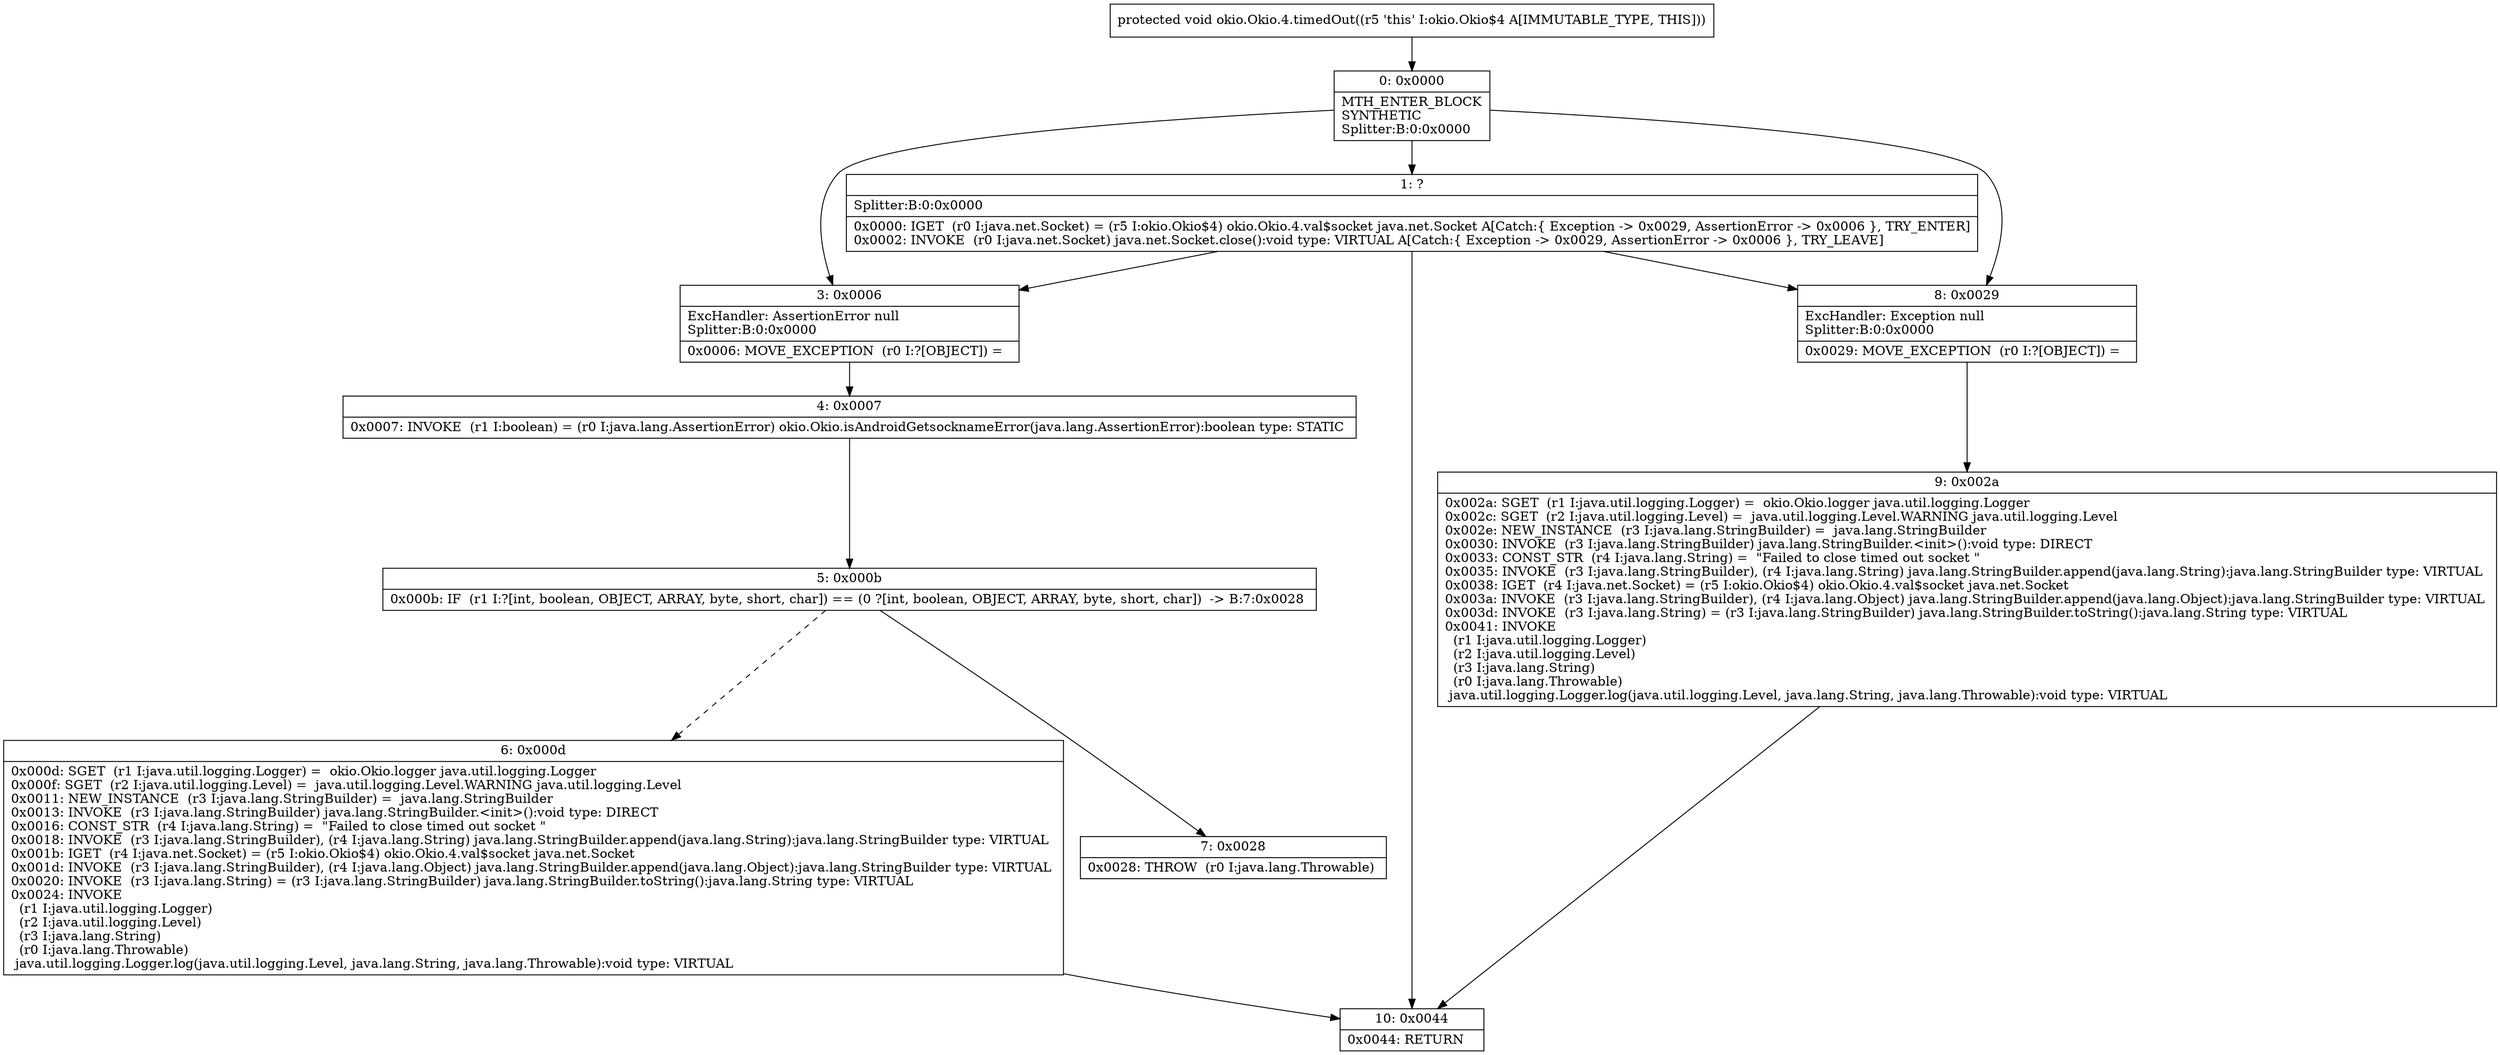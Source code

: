 digraph "CFG forokio.Okio.4.timedOut()V" {
Node_0 [shape=record,label="{0\:\ 0x0000|MTH_ENTER_BLOCK\lSYNTHETIC\lSplitter:B:0:0x0000\l}"];
Node_1 [shape=record,label="{1\:\ ?|Splitter:B:0:0x0000\l|0x0000: IGET  (r0 I:java.net.Socket) = (r5 I:okio.Okio$4) okio.Okio.4.val$socket java.net.Socket A[Catch:\{ Exception \-\> 0x0029, AssertionError \-\> 0x0006 \}, TRY_ENTER]\l0x0002: INVOKE  (r0 I:java.net.Socket) java.net.Socket.close():void type: VIRTUAL A[Catch:\{ Exception \-\> 0x0029, AssertionError \-\> 0x0006 \}, TRY_LEAVE]\l}"];
Node_3 [shape=record,label="{3\:\ 0x0006|ExcHandler: AssertionError null\lSplitter:B:0:0x0000\l|0x0006: MOVE_EXCEPTION  (r0 I:?[OBJECT]) =  \l}"];
Node_4 [shape=record,label="{4\:\ 0x0007|0x0007: INVOKE  (r1 I:boolean) = (r0 I:java.lang.AssertionError) okio.Okio.isAndroidGetsocknameError(java.lang.AssertionError):boolean type: STATIC \l}"];
Node_5 [shape=record,label="{5\:\ 0x000b|0x000b: IF  (r1 I:?[int, boolean, OBJECT, ARRAY, byte, short, char]) == (0 ?[int, boolean, OBJECT, ARRAY, byte, short, char])  \-\> B:7:0x0028 \l}"];
Node_6 [shape=record,label="{6\:\ 0x000d|0x000d: SGET  (r1 I:java.util.logging.Logger) =  okio.Okio.logger java.util.logging.Logger \l0x000f: SGET  (r2 I:java.util.logging.Level) =  java.util.logging.Level.WARNING java.util.logging.Level \l0x0011: NEW_INSTANCE  (r3 I:java.lang.StringBuilder) =  java.lang.StringBuilder \l0x0013: INVOKE  (r3 I:java.lang.StringBuilder) java.lang.StringBuilder.\<init\>():void type: DIRECT \l0x0016: CONST_STR  (r4 I:java.lang.String) =  \"Failed to close timed out socket \" \l0x0018: INVOKE  (r3 I:java.lang.StringBuilder), (r4 I:java.lang.String) java.lang.StringBuilder.append(java.lang.String):java.lang.StringBuilder type: VIRTUAL \l0x001b: IGET  (r4 I:java.net.Socket) = (r5 I:okio.Okio$4) okio.Okio.4.val$socket java.net.Socket \l0x001d: INVOKE  (r3 I:java.lang.StringBuilder), (r4 I:java.lang.Object) java.lang.StringBuilder.append(java.lang.Object):java.lang.StringBuilder type: VIRTUAL \l0x0020: INVOKE  (r3 I:java.lang.String) = (r3 I:java.lang.StringBuilder) java.lang.StringBuilder.toString():java.lang.String type: VIRTUAL \l0x0024: INVOKE  \l  (r1 I:java.util.logging.Logger)\l  (r2 I:java.util.logging.Level)\l  (r3 I:java.lang.String)\l  (r0 I:java.lang.Throwable)\l java.util.logging.Logger.log(java.util.logging.Level, java.lang.String, java.lang.Throwable):void type: VIRTUAL \l}"];
Node_7 [shape=record,label="{7\:\ 0x0028|0x0028: THROW  (r0 I:java.lang.Throwable) \l}"];
Node_8 [shape=record,label="{8\:\ 0x0029|ExcHandler: Exception null\lSplitter:B:0:0x0000\l|0x0029: MOVE_EXCEPTION  (r0 I:?[OBJECT]) =  \l}"];
Node_9 [shape=record,label="{9\:\ 0x002a|0x002a: SGET  (r1 I:java.util.logging.Logger) =  okio.Okio.logger java.util.logging.Logger \l0x002c: SGET  (r2 I:java.util.logging.Level) =  java.util.logging.Level.WARNING java.util.logging.Level \l0x002e: NEW_INSTANCE  (r3 I:java.lang.StringBuilder) =  java.lang.StringBuilder \l0x0030: INVOKE  (r3 I:java.lang.StringBuilder) java.lang.StringBuilder.\<init\>():void type: DIRECT \l0x0033: CONST_STR  (r4 I:java.lang.String) =  \"Failed to close timed out socket \" \l0x0035: INVOKE  (r3 I:java.lang.StringBuilder), (r4 I:java.lang.String) java.lang.StringBuilder.append(java.lang.String):java.lang.StringBuilder type: VIRTUAL \l0x0038: IGET  (r4 I:java.net.Socket) = (r5 I:okio.Okio$4) okio.Okio.4.val$socket java.net.Socket \l0x003a: INVOKE  (r3 I:java.lang.StringBuilder), (r4 I:java.lang.Object) java.lang.StringBuilder.append(java.lang.Object):java.lang.StringBuilder type: VIRTUAL \l0x003d: INVOKE  (r3 I:java.lang.String) = (r3 I:java.lang.StringBuilder) java.lang.StringBuilder.toString():java.lang.String type: VIRTUAL \l0x0041: INVOKE  \l  (r1 I:java.util.logging.Logger)\l  (r2 I:java.util.logging.Level)\l  (r3 I:java.lang.String)\l  (r0 I:java.lang.Throwable)\l java.util.logging.Logger.log(java.util.logging.Level, java.lang.String, java.lang.Throwable):void type: VIRTUAL \l}"];
Node_10 [shape=record,label="{10\:\ 0x0044|0x0044: RETURN   \l}"];
MethodNode[shape=record,label="{protected void okio.Okio.4.timedOut((r5 'this' I:okio.Okio$4 A[IMMUTABLE_TYPE, THIS])) }"];
MethodNode -> Node_0;
Node_0 -> Node_1;
Node_0 -> Node_8;
Node_0 -> Node_3;
Node_1 -> Node_8;
Node_1 -> Node_3;
Node_1 -> Node_10;
Node_3 -> Node_4;
Node_4 -> Node_5;
Node_5 -> Node_6[style=dashed];
Node_5 -> Node_7;
Node_6 -> Node_10;
Node_8 -> Node_9;
Node_9 -> Node_10;
}

